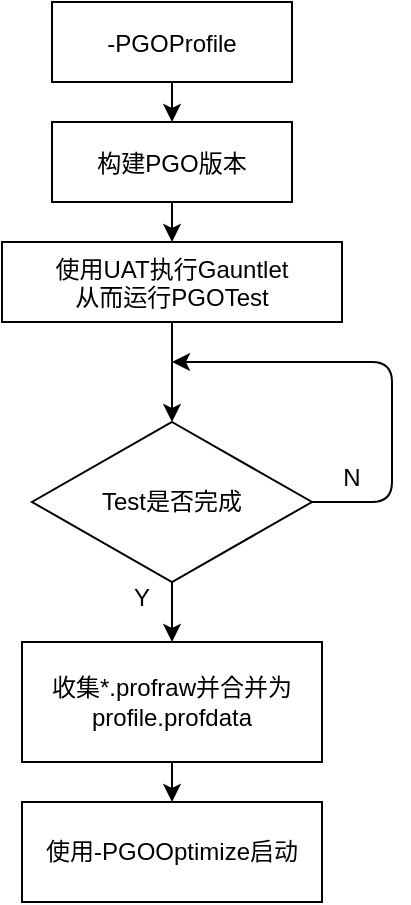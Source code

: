 <mxfile>
    <diagram id="fT36Q1JD_JJq5hUz48tH" name="Page-1">
        <mxGraphModel dx="1132" dy="800" grid="1" gridSize="10" guides="1" tooltips="1" connect="1" arrows="1" fold="1" page="1" pageScale="1" pageWidth="827" pageHeight="1169" math="0" shadow="0">
            <root>
                <mxCell id="0"/>
                <mxCell id="1" parent="0"/>
                <mxCell id="5" value="" style="edgeStyle=none;html=1;" edge="1" parent="1" source="2" target="4">
                    <mxGeometry relative="1" as="geometry"/>
                </mxCell>
                <mxCell id="2" value="-PGOProfile" style="fontStyle=0;" vertex="1" parent="1">
                    <mxGeometry x="125" y="30" width="120" height="40" as="geometry"/>
                </mxCell>
                <mxCell id="7" value="" style="edgeStyle=none;html=1;" edge="1" parent="1" source="4" target="6">
                    <mxGeometry relative="1" as="geometry"/>
                </mxCell>
                <mxCell id="4" value="构建PGO版本" style="fontStyle=0;" vertex="1" parent="1">
                    <mxGeometry x="125" y="90" width="120" height="40" as="geometry"/>
                </mxCell>
                <mxCell id="9" value="" style="edgeStyle=none;html=1;" edge="1" parent="1" source="6" target="8">
                    <mxGeometry relative="1" as="geometry"/>
                </mxCell>
                <mxCell id="6" value="使用UAT执行Gauntlet&#10;从而运行PGOTest" style="fontStyle=0;" vertex="1" parent="1">
                    <mxGeometry x="100" y="150" width="170" height="40" as="geometry"/>
                </mxCell>
                <mxCell id="11" style="edgeStyle=orthogonalEdgeStyle;html=1;exitX=1;exitY=0.5;exitDx=0;exitDy=0;" edge="1" parent="1" source="8">
                    <mxGeometry relative="1" as="geometry">
                        <mxPoint x="185" y="210" as="targetPoint"/>
                        <Array as="points">
                            <mxPoint x="295" y="280"/>
                            <mxPoint x="295" y="210"/>
                        </Array>
                    </mxGeometry>
                </mxCell>
                <mxCell id="13" value="" style="edgeStyle=orthogonalEdgeStyle;html=1;" edge="1" parent="1" source="8" target="12">
                    <mxGeometry relative="1" as="geometry"/>
                </mxCell>
                <mxCell id="8" value="Test是否完成" style="rhombus;whiteSpace=wrap;html=1;fontStyle=0;" vertex="1" parent="1">
                    <mxGeometry x="115" y="240" width="140" height="80" as="geometry"/>
                </mxCell>
                <mxCell id="15" value="" style="edgeStyle=orthogonalEdgeStyle;html=1;" edge="1" parent="1" source="12" target="14">
                    <mxGeometry relative="1" as="geometry"/>
                </mxCell>
                <mxCell id="12" value="收集*.profraw并合并为profile.profdata" style="whiteSpace=wrap;html=1;fontStyle=0;" vertex="1" parent="1">
                    <mxGeometry x="110" y="350" width="150" height="60" as="geometry"/>
                </mxCell>
                <mxCell id="14" value="使用-PGOOptimize启动" style="whiteSpace=wrap;html=1;fontStyle=0;" vertex="1" parent="1">
                    <mxGeometry x="110" y="430" width="150" height="50" as="geometry"/>
                </mxCell>
                <mxCell id="16" value="N" style="text;html=1;strokeColor=none;fillColor=none;align=center;verticalAlign=middle;whiteSpace=wrap;rounded=0;" vertex="1" parent="1">
                    <mxGeometry x="260" y="260" width="30" height="15" as="geometry"/>
                </mxCell>
                <mxCell id="17" value="Y" style="text;html=1;strokeColor=none;fillColor=none;align=center;verticalAlign=middle;whiteSpace=wrap;rounded=0;" vertex="1" parent="1">
                    <mxGeometry x="160" y="320" width="20" height="15" as="geometry"/>
                </mxCell>
            </root>
        </mxGraphModel>
    </diagram>
</mxfile>